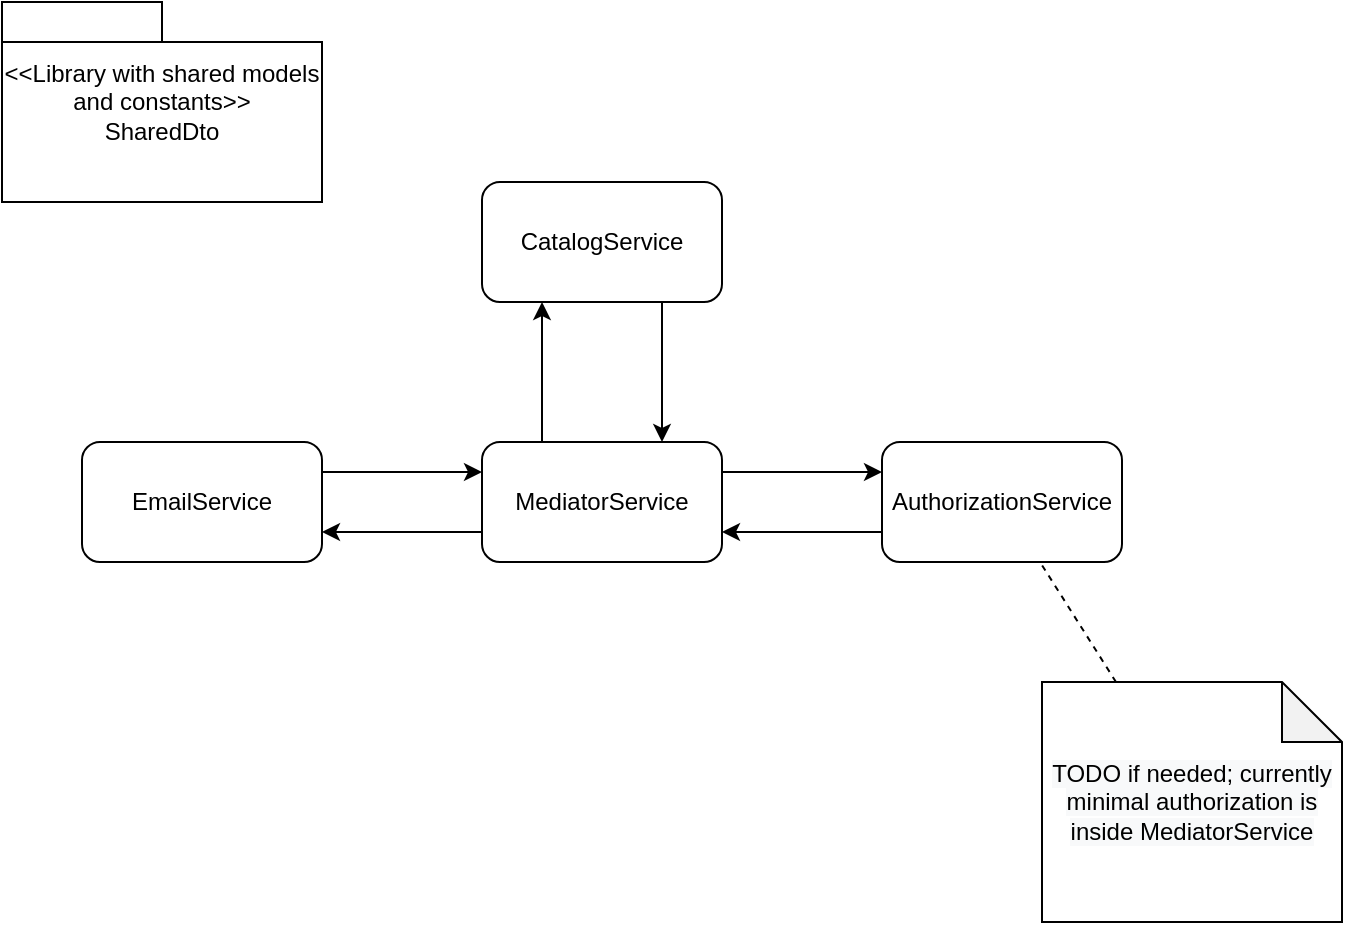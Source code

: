 <mxfile version="20.2.7" type="device"><diagram id="EUHJA7uMhAbhkdxOyhrN" name="Page-1"><mxGraphModel dx="1422" dy="762" grid="1" gridSize="10" guides="1" tooltips="1" connect="1" arrows="1" fold="1" page="1" pageScale="1" pageWidth="827" pageHeight="1169" math="0" shadow="0"><root><mxCell id="0"/><mxCell id="1" parent="0"/><mxCell id="9seNiv5lGxRRWDccamXz-1" value="MediatorService" style="rounded=1;whiteSpace=wrap;html=1;" vertex="1" parent="1"><mxGeometry x="360" y="360" width="120" height="60" as="geometry"/></mxCell><mxCell id="9seNiv5lGxRRWDccamXz-2" value="EmailService" style="rounded=1;whiteSpace=wrap;html=1;" vertex="1" parent="1"><mxGeometry x="160" y="360" width="120" height="60" as="geometry"/></mxCell><mxCell id="9seNiv5lGxRRWDccamXz-3" value="CatalogService" style="rounded=1;whiteSpace=wrap;html=1;" vertex="1" parent="1"><mxGeometry x="360" y="230" width="120" height="60" as="geometry"/></mxCell><mxCell id="9seNiv5lGxRRWDccamXz-4" value="AuthorizationService" style="rounded=1;whiteSpace=wrap;html=1;" vertex="1" parent="1"><mxGeometry x="560" y="360" width="120" height="60" as="geometry"/></mxCell><mxCell id="9seNiv5lGxRRWDccamXz-5" value="&lt;span style=&quot;color: rgb(0, 0, 0); font-family: Helvetica; font-size: 12px; font-style: normal; font-variant-ligatures: normal; font-variant-caps: normal; font-weight: 400; letter-spacing: normal; orphans: 2; text-align: center; text-indent: 0px; text-transform: none; widows: 2; word-spacing: 0px; -webkit-text-stroke-width: 0px; background-color: rgb(248, 249, 250); text-decoration-thickness: initial; text-decoration-style: initial; text-decoration-color: initial; float: none; display: inline !important;&quot;&gt;TODO if needed; currently minimal authorization is inside MediatorService&lt;/span&gt;" style="shape=note;whiteSpace=wrap;html=1;backgroundOutline=1;darkOpacity=0.05;" vertex="1" parent="1"><mxGeometry x="640" y="480" width="150" height="120" as="geometry"/></mxCell><mxCell id="9seNiv5lGxRRWDccamXz-6" value="" style="endArrow=none;dashed=1;html=1;rounded=0;" edge="1" parent="1" source="9seNiv5lGxRRWDccamXz-5" target="9seNiv5lGxRRWDccamXz-4"><mxGeometry width="50" height="50" relative="1" as="geometry"><mxPoint x="390" y="430" as="sourcePoint"/><mxPoint x="440" y="380" as="targetPoint"/></mxGeometry></mxCell><mxCell id="9seNiv5lGxRRWDccamXz-7" value="&amp;lt;&amp;lt;Library with shared models and constants&amp;gt;&amp;gt;&lt;br&gt;SharedDto" style="shape=folder;tabWidth=80;tabHeight=20;tabPosition=left;html=1;whiteSpace=wrap;align=center;" vertex="1" parent="1"><mxGeometry x="120" y="140" width="160" height="100" as="geometry"/></mxCell><mxCell id="9seNiv5lGxRRWDccamXz-11" value="" style="endArrow=classic;html=1;rounded=0;exitX=0;exitY=0.75;exitDx=0;exitDy=0;entryX=1;entryY=0.75;entryDx=0;entryDy=0;" edge="1" parent="1" source="9seNiv5lGxRRWDccamXz-1" target="9seNiv5lGxRRWDccamXz-2"><mxGeometry width="50" height="50" relative="1" as="geometry"><mxPoint x="320" y="320" as="sourcePoint"/><mxPoint x="260" y="310" as="targetPoint"/></mxGeometry></mxCell><mxCell id="9seNiv5lGxRRWDccamXz-12" value="" style="endArrow=classic;html=1;rounded=0;exitX=1;exitY=0.25;exitDx=0;exitDy=0;entryX=0;entryY=0.25;entryDx=0;entryDy=0;" edge="1" parent="1" source="9seNiv5lGxRRWDccamXz-2" target="9seNiv5lGxRRWDccamXz-1"><mxGeometry width="50" height="50" relative="1" as="geometry"><mxPoint x="390" y="420" as="sourcePoint"/><mxPoint x="440" y="370" as="targetPoint"/></mxGeometry></mxCell><mxCell id="9seNiv5lGxRRWDccamXz-13" value="" style="endArrow=classic;html=1;rounded=0;exitX=0.25;exitY=0;exitDx=0;exitDy=0;entryX=0.25;entryY=1;entryDx=0;entryDy=0;" edge="1" parent="1" source="9seNiv5lGxRRWDccamXz-1" target="9seNiv5lGxRRWDccamXz-3"><mxGeometry width="50" height="50" relative="1" as="geometry"><mxPoint x="390" y="420" as="sourcePoint"/><mxPoint x="440" y="370" as="targetPoint"/></mxGeometry></mxCell><mxCell id="9seNiv5lGxRRWDccamXz-14" value="" style="endArrow=classic;html=1;rounded=0;exitX=0.75;exitY=1;exitDx=0;exitDy=0;entryX=0.75;entryY=0;entryDx=0;entryDy=0;" edge="1" parent="1" source="9seNiv5lGxRRWDccamXz-3" target="9seNiv5lGxRRWDccamXz-1"><mxGeometry width="50" height="50" relative="1" as="geometry"><mxPoint x="390" y="420" as="sourcePoint"/><mxPoint x="440" y="370" as="targetPoint"/></mxGeometry></mxCell><mxCell id="9seNiv5lGxRRWDccamXz-15" value="" style="endArrow=classic;html=1;rounded=0;exitX=1;exitY=0.25;exitDx=0;exitDy=0;entryX=0;entryY=0.25;entryDx=0;entryDy=0;" edge="1" parent="1" source="9seNiv5lGxRRWDccamXz-1" target="9seNiv5lGxRRWDccamXz-4"><mxGeometry width="50" height="50" relative="1" as="geometry"><mxPoint x="390" y="420" as="sourcePoint"/><mxPoint x="440" y="370" as="targetPoint"/></mxGeometry></mxCell><mxCell id="9seNiv5lGxRRWDccamXz-16" value="" style="endArrow=classic;html=1;rounded=0;exitX=0;exitY=0.75;exitDx=0;exitDy=0;entryX=1;entryY=0.75;entryDx=0;entryDy=0;" edge="1" parent="1" source="9seNiv5lGxRRWDccamXz-4" target="9seNiv5lGxRRWDccamXz-1"><mxGeometry width="50" height="50" relative="1" as="geometry"><mxPoint x="390" y="420" as="sourcePoint"/><mxPoint x="440" y="370" as="targetPoint"/></mxGeometry></mxCell></root></mxGraphModel></diagram></mxfile>